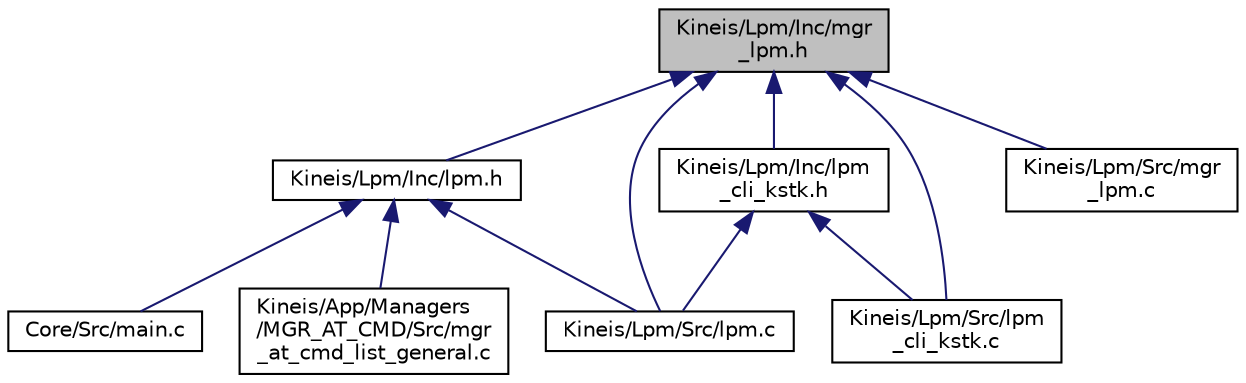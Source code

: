 digraph "Kineis/Lpm/Inc/mgr_lpm.h"
{
 // INTERACTIVE_SVG=YES
 // LATEX_PDF_SIZE
  edge [fontname="Helvetica",fontsize="10",labelfontname="Helvetica",labelfontsize="10"];
  node [fontname="Helvetica",fontsize="10",shape=record];
  Node1 [label="Kineis/Lpm/Inc/mgr\l_lpm.h",height=0.2,width=0.4,color="black", fillcolor="grey75", style="filled", fontcolor="black",tooltip="low power mode manager is in charge to collect all low power needs from 'clients' and setup the corre..."];
  Node1 -> Node2 [dir="back",color="midnightblue",fontsize="10",style="solid",fontname="Helvetica"];
  Node2 [label="Kineis/Lpm/Inc/lpm.h",height=0.2,width=0.4,color="black", fillcolor="white", style="filled",URL="$df/db7/lpm_8h.html",tooltip="This file contains some utilities and functions needed for a correct handling of LPM on the STM32WL55..."];
  Node2 -> Node3 [dir="back",color="midnightblue",fontsize="10",style="solid",fontname="Helvetica"];
  Node3 [label="Core/Src/main.c",height=0.2,width=0.4,color="black", fillcolor="white", style="filled",URL="$d0/d29/main_8c.html",tooltip=": Main program body"];
  Node2 -> Node4 [dir="back",color="midnightblue",fontsize="10",style="solid",fontname="Helvetica"];
  Node4 [label="Kineis/App/Managers\l/MGR_AT_CMD/Src/mgr\l_at_cmd_list_general.c",height=0.2,width=0.4,color="black", fillcolor="white", style="filled",URL="$d1/dfd/mgr__at__cmd__list__general_8c.html",tooltip="subset of AT commands concerning general purpose (get ID, FW version, ...)"];
  Node2 -> Node5 [dir="back",color="midnightblue",fontsize="10",style="solid",fontname="Helvetica"];
  Node5 [label="Kineis/Lpm/Src/lpm.c",height=0.2,width=0.4,color="black", fillcolor="white", style="filled",URL="$d5/db5/lpm_8c.html",tooltip="This file contains some utilities and functions needed for a correct handling of LPM on the STM32WL55..."];
  Node1 -> Node6 [dir="back",color="midnightblue",fontsize="10",style="solid",fontname="Helvetica"];
  Node6 [label="Kineis/Lpm/Inc/lpm\l_cli_kstk.h",height=0.2,width=0.4,color="black", fillcolor="white", style="filled",URL="$df/da4/lpm__cli__kstk_8h.html",tooltip="Kineis stack's LPM client. It is implementing APIs needed to interface with the low power manager (MG..."];
  Node6 -> Node5 [dir="back",color="midnightblue",fontsize="10",style="solid",fontname="Helvetica"];
  Node6 -> Node7 [dir="back",color="midnightblue",fontsize="10",style="solid",fontname="Helvetica"];
  Node7 [label="Kineis/Lpm/Src/lpm\l_cli_kstk.c",height=0.2,width=0.4,color="black", fillcolor="white", style="filled",URL="$df/d53/lpm__cli__kstk_8c.html",tooltip="Kineis stack's LPM client. It is implementing APIs needed to interface with the low power manager (MG..."];
  Node1 -> Node5 [dir="back",color="midnightblue",fontsize="10",style="solid",fontname="Helvetica"];
  Node1 -> Node7 [dir="back",color="midnightblue",fontsize="10",style="solid",fontname="Helvetica"];
  Node1 -> Node8 [dir="back",color="midnightblue",fontsize="10",style="solid",fontname="Helvetica"];
  Node8 [label="Kineis/Lpm/Src/mgr\l_lpm.c",height=0.2,width=0.4,color="black", fillcolor="white", style="filled",URL="$dd/d8d/mgr__lpm_8c.html",tooltip="low power mode manager is in charge to collect all low power needs from 'clients' and setup the corre..."];
}

